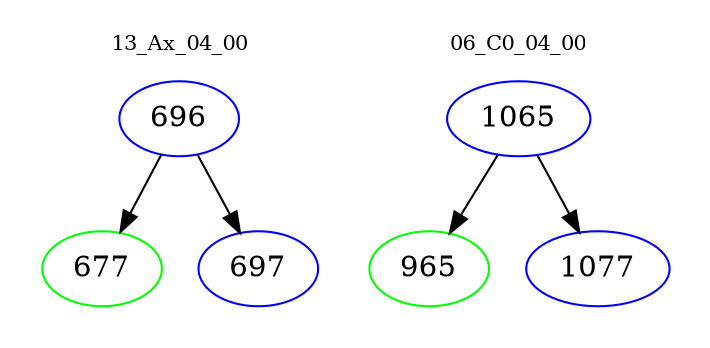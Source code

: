 digraph{
subgraph cluster_0 {
color = white
label = "13_Ax_04_00";
fontsize=10;
T0_696 [label="696", color="blue"]
T0_696 -> T0_677 [color="black"]
T0_677 [label="677", color="green"]
T0_696 -> T0_697 [color="black"]
T0_697 [label="697", color="blue"]
}
subgraph cluster_1 {
color = white
label = "06_C0_04_00";
fontsize=10;
T1_1065 [label="1065", color="blue"]
T1_1065 -> T1_965 [color="black"]
T1_965 [label="965", color="green"]
T1_1065 -> T1_1077 [color="black"]
T1_1077 [label="1077", color="blue"]
}
}
